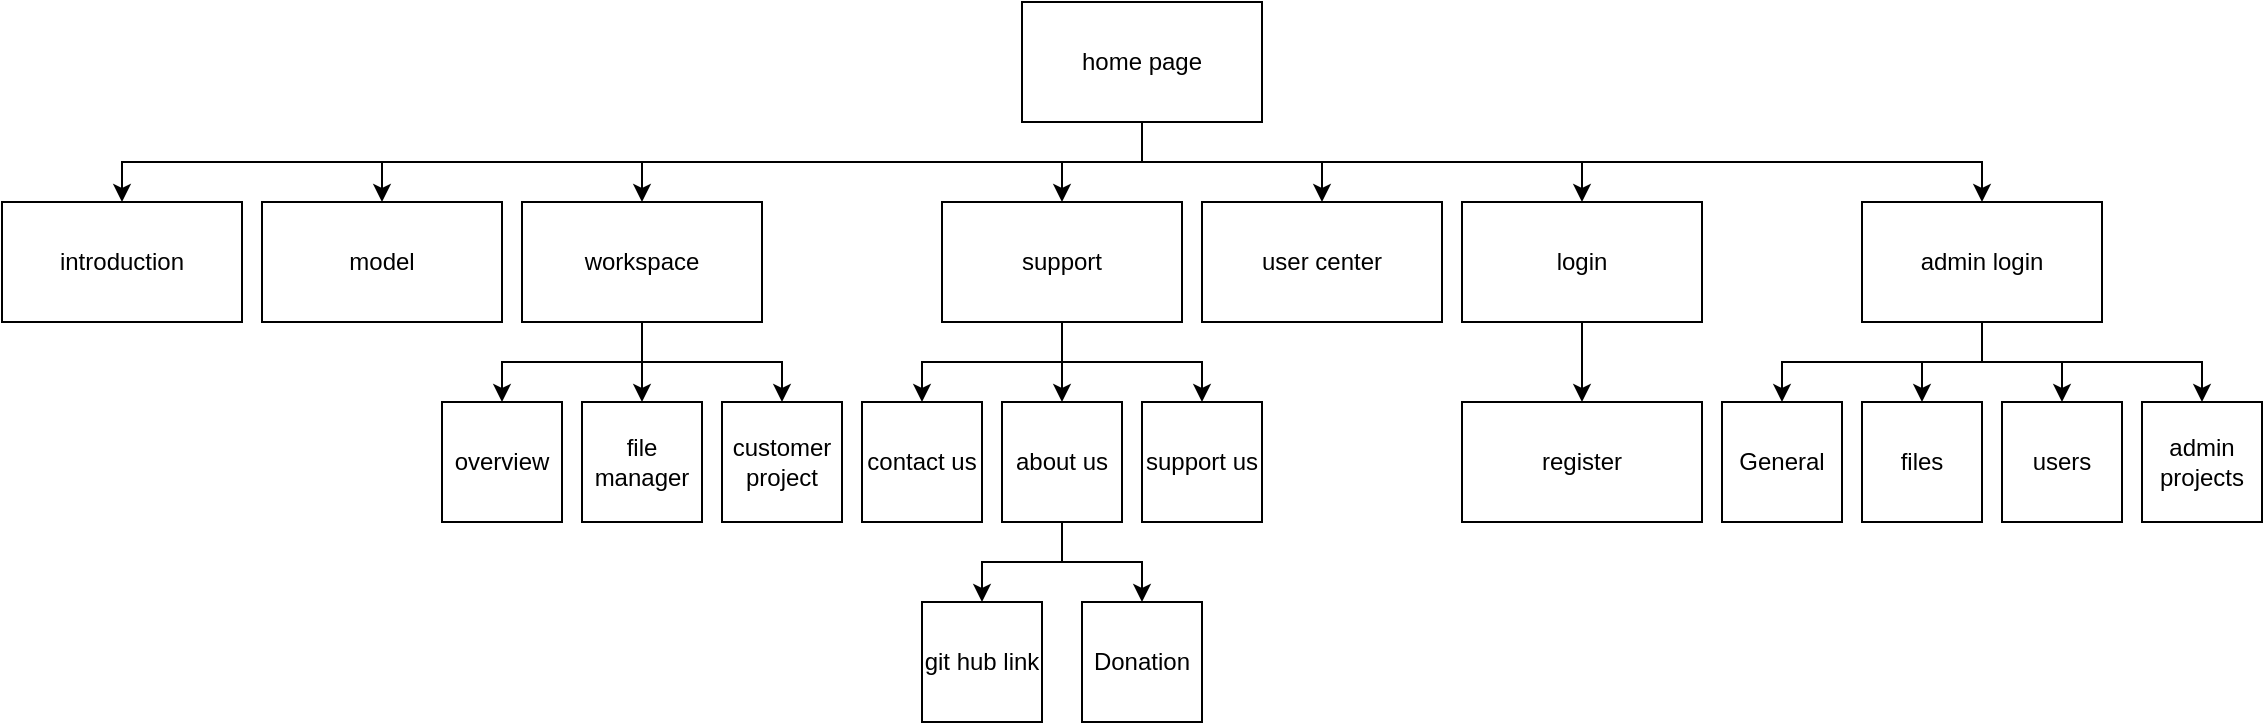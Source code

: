 <mxfile version="26.1.1">
  <diagram name="Page-1" id="HIbC94xgqxZGDLXJwXxT">
    <mxGraphModel dx="1434" dy="738" grid="1" gridSize="10" guides="1" tooltips="1" connect="1" arrows="1" fold="1" page="1" pageScale="1" pageWidth="827" pageHeight="1169" math="0" shadow="0">
      <root>
        <mxCell id="0" />
        <mxCell id="1" parent="0" />
        <mxCell id="DCEW-1TjYypErIKDA8oA-58" style="edgeStyle=orthogonalEdgeStyle;rounded=0;orthogonalLoop=1;jettySize=auto;html=1;" edge="1" parent="1" source="DCEW-1TjYypErIKDA8oA-1" target="DCEW-1TjYypErIKDA8oA-2">
          <mxGeometry relative="1" as="geometry">
            <Array as="points">
              <mxPoint x="640" y="180" />
              <mxPoint x="130" y="180" />
            </Array>
          </mxGeometry>
        </mxCell>
        <mxCell id="DCEW-1TjYypErIKDA8oA-59" style="edgeStyle=orthogonalEdgeStyle;rounded=0;orthogonalLoop=1;jettySize=auto;html=1;" edge="1" parent="1" source="DCEW-1TjYypErIKDA8oA-1" target="DCEW-1TjYypErIKDA8oA-8">
          <mxGeometry relative="1" as="geometry">
            <Array as="points">
              <mxPoint x="640" y="180" />
              <mxPoint x="260" y="180" />
            </Array>
          </mxGeometry>
        </mxCell>
        <mxCell id="DCEW-1TjYypErIKDA8oA-60" style="edgeStyle=orthogonalEdgeStyle;rounded=0;orthogonalLoop=1;jettySize=auto;html=1;entryX=0.5;entryY=0;entryDx=0;entryDy=0;" edge="1" parent="1" source="DCEW-1TjYypErIKDA8oA-1" target="DCEW-1TjYypErIKDA8oA-3">
          <mxGeometry relative="1" as="geometry">
            <Array as="points">
              <mxPoint x="640" y="180" />
              <mxPoint x="390" y="180" />
            </Array>
          </mxGeometry>
        </mxCell>
        <mxCell id="DCEW-1TjYypErIKDA8oA-61" style="edgeStyle=orthogonalEdgeStyle;rounded=0;orthogonalLoop=1;jettySize=auto;html=1;entryX=0.5;entryY=0;entryDx=0;entryDy=0;" edge="1" parent="1" source="DCEW-1TjYypErIKDA8oA-1" target="DCEW-1TjYypErIKDA8oA-9">
          <mxGeometry relative="1" as="geometry" />
        </mxCell>
        <mxCell id="DCEW-1TjYypErIKDA8oA-62" style="edgeStyle=orthogonalEdgeStyle;rounded=0;orthogonalLoop=1;jettySize=auto;html=1;entryX=0.5;entryY=0;entryDx=0;entryDy=0;" edge="1" parent="1" source="DCEW-1TjYypErIKDA8oA-1" target="DCEW-1TjYypErIKDA8oA-15">
          <mxGeometry relative="1" as="geometry" />
        </mxCell>
        <mxCell id="DCEW-1TjYypErIKDA8oA-63" style="edgeStyle=orthogonalEdgeStyle;rounded=0;orthogonalLoop=1;jettySize=auto;html=1;entryX=0.5;entryY=0;entryDx=0;entryDy=0;" edge="1" parent="1" source="DCEW-1TjYypErIKDA8oA-1" target="DCEW-1TjYypErIKDA8oA-16">
          <mxGeometry relative="1" as="geometry">
            <Array as="points">
              <mxPoint x="640" y="180" />
              <mxPoint x="860" y="180" />
            </Array>
          </mxGeometry>
        </mxCell>
        <mxCell id="DCEW-1TjYypErIKDA8oA-64" style="edgeStyle=orthogonalEdgeStyle;rounded=0;orthogonalLoop=1;jettySize=auto;html=1;entryX=0.5;entryY=0;entryDx=0;entryDy=0;" edge="1" parent="1" source="DCEW-1TjYypErIKDA8oA-1" target="DCEW-1TjYypErIKDA8oA-42">
          <mxGeometry relative="1" as="geometry">
            <Array as="points">
              <mxPoint x="640" y="180" />
              <mxPoint x="1060" y="180" />
            </Array>
          </mxGeometry>
        </mxCell>
        <mxCell id="DCEW-1TjYypErIKDA8oA-1" value="home page" style="rounded=0;whiteSpace=wrap;html=1;" vertex="1" parent="1">
          <mxGeometry x="580" y="100" width="120" height="60" as="geometry" />
        </mxCell>
        <mxCell id="DCEW-1TjYypErIKDA8oA-2" value="introduction" style="rounded=0;whiteSpace=wrap;html=1;" vertex="1" parent="1">
          <mxGeometry x="70" y="200" width="120" height="60" as="geometry" />
        </mxCell>
        <mxCell id="DCEW-1TjYypErIKDA8oA-25" style="edgeStyle=orthogonalEdgeStyle;rounded=0;orthogonalLoop=1;jettySize=auto;html=1;entryX=0.5;entryY=0;entryDx=0;entryDy=0;" edge="1" parent="1" source="DCEW-1TjYypErIKDA8oA-3" target="DCEW-1TjYypErIKDA8oA-4">
          <mxGeometry relative="1" as="geometry" />
        </mxCell>
        <mxCell id="DCEW-1TjYypErIKDA8oA-26" style="edgeStyle=orthogonalEdgeStyle;rounded=0;orthogonalLoop=1;jettySize=auto;html=1;entryX=0.5;entryY=0;entryDx=0;entryDy=0;" edge="1" parent="1" source="DCEW-1TjYypErIKDA8oA-3" target="DCEW-1TjYypErIKDA8oA-23">
          <mxGeometry relative="1" as="geometry" />
        </mxCell>
        <mxCell id="DCEW-1TjYypErIKDA8oA-27" style="edgeStyle=orthogonalEdgeStyle;rounded=0;orthogonalLoop=1;jettySize=auto;html=1;entryX=0.5;entryY=0;entryDx=0;entryDy=0;" edge="1" parent="1" source="DCEW-1TjYypErIKDA8oA-3" target="DCEW-1TjYypErIKDA8oA-24">
          <mxGeometry relative="1" as="geometry" />
        </mxCell>
        <mxCell id="DCEW-1TjYypErIKDA8oA-3" value="workspace" style="rounded=0;whiteSpace=wrap;html=1;" vertex="1" parent="1">
          <mxGeometry x="330" y="200" width="120" height="60" as="geometry" />
        </mxCell>
        <mxCell id="DCEW-1TjYypErIKDA8oA-4" value="overview" style="rounded=0;whiteSpace=wrap;html=1;" vertex="1" parent="1">
          <mxGeometry x="290" y="300" width="60" height="60" as="geometry" />
        </mxCell>
        <mxCell id="DCEW-1TjYypErIKDA8oA-8" value="model" style="rounded=0;whiteSpace=wrap;html=1;" vertex="1" parent="1">
          <mxGeometry x="200" y="200" width="120" height="60" as="geometry" />
        </mxCell>
        <mxCell id="DCEW-1TjYypErIKDA8oA-34" style="edgeStyle=orthogonalEdgeStyle;rounded=0;orthogonalLoop=1;jettySize=auto;html=1;entryX=0.5;entryY=0;entryDx=0;entryDy=0;" edge="1" parent="1" source="DCEW-1TjYypErIKDA8oA-9" target="DCEW-1TjYypErIKDA8oA-32">
          <mxGeometry relative="1" as="geometry" />
        </mxCell>
        <mxCell id="DCEW-1TjYypErIKDA8oA-35" style="edgeStyle=orthogonalEdgeStyle;rounded=0;orthogonalLoop=1;jettySize=auto;html=1;entryX=0.5;entryY=0;entryDx=0;entryDy=0;" edge="1" parent="1" source="DCEW-1TjYypErIKDA8oA-9" target="DCEW-1TjYypErIKDA8oA-31">
          <mxGeometry relative="1" as="geometry" />
        </mxCell>
        <mxCell id="DCEW-1TjYypErIKDA8oA-36" style="edgeStyle=orthogonalEdgeStyle;rounded=0;orthogonalLoop=1;jettySize=auto;html=1;entryX=0.5;entryY=0;entryDx=0;entryDy=0;" edge="1" parent="1" source="DCEW-1TjYypErIKDA8oA-9" target="DCEW-1TjYypErIKDA8oA-33">
          <mxGeometry relative="1" as="geometry" />
        </mxCell>
        <mxCell id="DCEW-1TjYypErIKDA8oA-9" value="support" style="rounded=0;whiteSpace=wrap;html=1;" vertex="1" parent="1">
          <mxGeometry x="540" y="200" width="120" height="60" as="geometry" />
        </mxCell>
        <mxCell id="DCEW-1TjYypErIKDA8oA-15" value="user center" style="rounded=0;whiteSpace=wrap;html=1;" vertex="1" parent="1">
          <mxGeometry x="670" y="200" width="120" height="60" as="geometry" />
        </mxCell>
        <mxCell id="DCEW-1TjYypErIKDA8oA-41" style="edgeStyle=orthogonalEdgeStyle;rounded=0;orthogonalLoop=1;jettySize=auto;html=1;entryX=0.5;entryY=0;entryDx=0;entryDy=0;" edge="1" parent="1" source="DCEW-1TjYypErIKDA8oA-16" target="DCEW-1TjYypErIKDA8oA-17">
          <mxGeometry relative="1" as="geometry" />
        </mxCell>
        <mxCell id="DCEW-1TjYypErIKDA8oA-16" value="login" style="rounded=0;whiteSpace=wrap;html=1;" vertex="1" parent="1">
          <mxGeometry x="800" y="200" width="120" height="60" as="geometry" />
        </mxCell>
        <mxCell id="DCEW-1TjYypErIKDA8oA-17" value="register" style="rounded=0;whiteSpace=wrap;html=1;" vertex="1" parent="1">
          <mxGeometry x="800" y="300" width="120" height="60" as="geometry" />
        </mxCell>
        <mxCell id="DCEW-1TjYypErIKDA8oA-23" value="file manager" style="rounded=0;whiteSpace=wrap;html=1;" vertex="1" parent="1">
          <mxGeometry x="360" y="300" width="60" height="60" as="geometry" />
        </mxCell>
        <mxCell id="DCEW-1TjYypErIKDA8oA-24" value="customer project" style="rounded=0;whiteSpace=wrap;html=1;" vertex="1" parent="1">
          <mxGeometry x="430" y="300" width="60" height="60" as="geometry" />
        </mxCell>
        <mxCell id="DCEW-1TjYypErIKDA8oA-39" style="edgeStyle=orthogonalEdgeStyle;rounded=0;orthogonalLoop=1;jettySize=auto;html=1;entryX=0.5;entryY=0;entryDx=0;entryDy=0;" edge="1" parent="1" source="DCEW-1TjYypErIKDA8oA-31" target="DCEW-1TjYypErIKDA8oA-37">
          <mxGeometry relative="1" as="geometry" />
        </mxCell>
        <mxCell id="DCEW-1TjYypErIKDA8oA-40" style="edgeStyle=orthogonalEdgeStyle;rounded=0;orthogonalLoop=1;jettySize=auto;html=1;entryX=0.5;entryY=0;entryDx=0;entryDy=0;" edge="1" parent="1" source="DCEW-1TjYypErIKDA8oA-31" target="DCEW-1TjYypErIKDA8oA-38">
          <mxGeometry relative="1" as="geometry" />
        </mxCell>
        <mxCell id="DCEW-1TjYypErIKDA8oA-31" value="about us" style="rounded=0;whiteSpace=wrap;html=1;" vertex="1" parent="1">
          <mxGeometry x="570" y="300" width="60" height="60" as="geometry" />
        </mxCell>
        <mxCell id="DCEW-1TjYypErIKDA8oA-32" value="contact us" style="rounded=0;whiteSpace=wrap;html=1;" vertex="1" parent="1">
          <mxGeometry x="500" y="300" width="60" height="60" as="geometry" />
        </mxCell>
        <mxCell id="DCEW-1TjYypErIKDA8oA-33" value="support us" style="rounded=0;whiteSpace=wrap;html=1;" vertex="1" parent="1">
          <mxGeometry x="640" y="300" width="60" height="60" as="geometry" />
        </mxCell>
        <mxCell id="DCEW-1TjYypErIKDA8oA-37" value="git hub link" style="rounded=0;whiteSpace=wrap;html=1;" vertex="1" parent="1">
          <mxGeometry x="530" y="400" width="60" height="60" as="geometry" />
        </mxCell>
        <mxCell id="DCEW-1TjYypErIKDA8oA-38" value="Donation" style="rounded=0;whiteSpace=wrap;html=1;" vertex="1" parent="1">
          <mxGeometry x="610" y="400" width="60" height="60" as="geometry" />
        </mxCell>
        <mxCell id="DCEW-1TjYypErIKDA8oA-54" style="edgeStyle=orthogonalEdgeStyle;rounded=0;orthogonalLoop=1;jettySize=auto;html=1;entryX=0.5;entryY=0;entryDx=0;entryDy=0;" edge="1" parent="1" source="DCEW-1TjYypErIKDA8oA-42" target="DCEW-1TjYypErIKDA8oA-51">
          <mxGeometry relative="1" as="geometry">
            <Array as="points">
              <mxPoint x="1060" y="280" />
              <mxPoint x="960" y="280" />
            </Array>
          </mxGeometry>
        </mxCell>
        <mxCell id="DCEW-1TjYypErIKDA8oA-55" style="edgeStyle=orthogonalEdgeStyle;rounded=0;orthogonalLoop=1;jettySize=auto;html=1;entryX=0.5;entryY=0;entryDx=0;entryDy=0;" edge="1" parent="1" source="DCEW-1TjYypErIKDA8oA-42" target="DCEW-1TjYypErIKDA8oA-48">
          <mxGeometry relative="1" as="geometry" />
        </mxCell>
        <mxCell id="DCEW-1TjYypErIKDA8oA-56" style="edgeStyle=orthogonalEdgeStyle;rounded=0;orthogonalLoop=1;jettySize=auto;html=1;entryX=0.5;entryY=0;entryDx=0;entryDy=0;" edge="1" parent="1" source="DCEW-1TjYypErIKDA8oA-42" target="DCEW-1TjYypErIKDA8oA-50">
          <mxGeometry relative="1" as="geometry">
            <Array as="points">
              <mxPoint x="1060" y="280" />
              <mxPoint x="1170" y="280" />
            </Array>
          </mxGeometry>
        </mxCell>
        <mxCell id="DCEW-1TjYypErIKDA8oA-57" style="edgeStyle=orthogonalEdgeStyle;rounded=0;orthogonalLoop=1;jettySize=auto;html=1;entryX=0.5;entryY=0;entryDx=0;entryDy=0;" edge="1" parent="1" source="DCEW-1TjYypErIKDA8oA-42" target="DCEW-1TjYypErIKDA8oA-49">
          <mxGeometry relative="1" as="geometry" />
        </mxCell>
        <mxCell id="DCEW-1TjYypErIKDA8oA-42" value="admin login" style="rounded=0;whiteSpace=wrap;html=1;" vertex="1" parent="1">
          <mxGeometry x="1000" y="200" width="120" height="60" as="geometry" />
        </mxCell>
        <mxCell id="DCEW-1TjYypErIKDA8oA-48" value="files" style="rounded=0;whiteSpace=wrap;html=1;" vertex="1" parent="1">
          <mxGeometry x="1000" y="300" width="60" height="60" as="geometry" />
        </mxCell>
        <mxCell id="DCEW-1TjYypErIKDA8oA-49" value="users" style="rounded=0;whiteSpace=wrap;html=1;" vertex="1" parent="1">
          <mxGeometry x="1070" y="300" width="60" height="60" as="geometry" />
        </mxCell>
        <mxCell id="DCEW-1TjYypErIKDA8oA-50" value="admin projects" style="rounded=0;whiteSpace=wrap;html=1;" vertex="1" parent="1">
          <mxGeometry x="1140" y="300" width="60" height="60" as="geometry" />
        </mxCell>
        <mxCell id="DCEW-1TjYypErIKDA8oA-51" value="General" style="rounded=0;whiteSpace=wrap;html=1;" vertex="1" parent="1">
          <mxGeometry x="930" y="300" width="60" height="60" as="geometry" />
        </mxCell>
      </root>
    </mxGraphModel>
  </diagram>
</mxfile>
